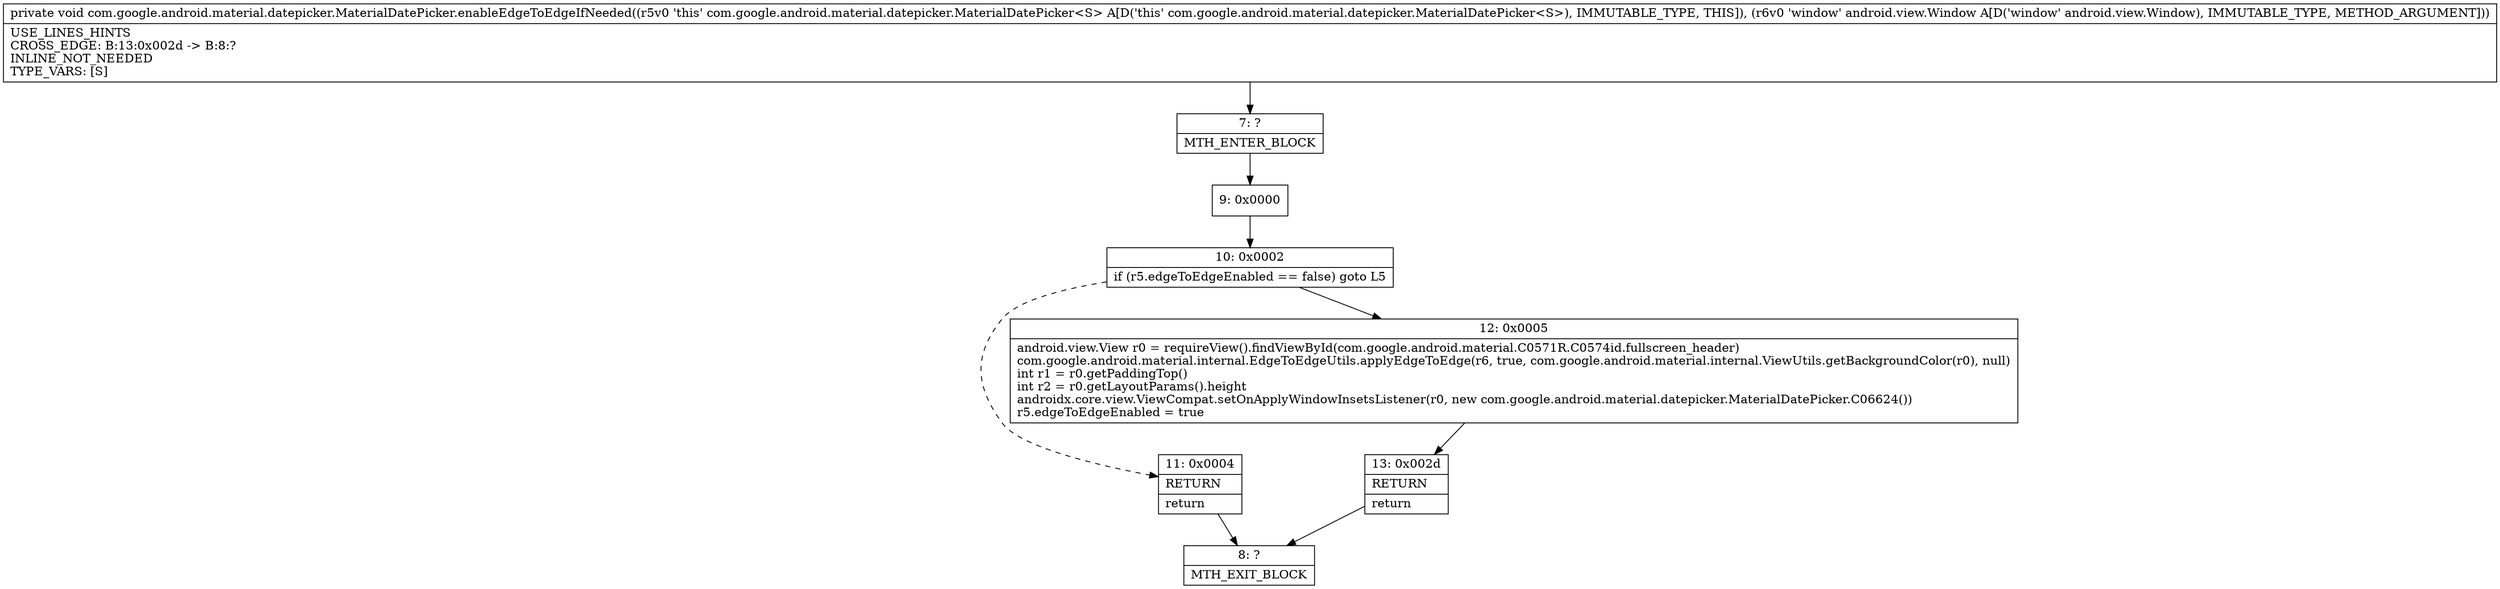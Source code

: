 digraph "CFG forcom.google.android.material.datepicker.MaterialDatePicker.enableEdgeToEdgeIfNeeded(Landroid\/view\/Window;)V" {
Node_7 [shape=record,label="{7\:\ ?|MTH_ENTER_BLOCK\l}"];
Node_9 [shape=record,label="{9\:\ 0x0000}"];
Node_10 [shape=record,label="{10\:\ 0x0002|if (r5.edgeToEdgeEnabled == false) goto L5\l}"];
Node_11 [shape=record,label="{11\:\ 0x0004|RETURN\l|return\l}"];
Node_8 [shape=record,label="{8\:\ ?|MTH_EXIT_BLOCK\l}"];
Node_12 [shape=record,label="{12\:\ 0x0005|android.view.View r0 = requireView().findViewById(com.google.android.material.C0571R.C0574id.fullscreen_header)\lcom.google.android.material.internal.EdgeToEdgeUtils.applyEdgeToEdge(r6, true, com.google.android.material.internal.ViewUtils.getBackgroundColor(r0), null)\lint r1 = r0.getPaddingTop()\lint r2 = r0.getLayoutParams().height\landroidx.core.view.ViewCompat.setOnApplyWindowInsetsListener(r0, new com.google.android.material.datepicker.MaterialDatePicker.C06624())\lr5.edgeToEdgeEnabled = true\l}"];
Node_13 [shape=record,label="{13\:\ 0x002d|RETURN\l|return\l}"];
MethodNode[shape=record,label="{private void com.google.android.material.datepicker.MaterialDatePicker.enableEdgeToEdgeIfNeeded((r5v0 'this' com.google.android.material.datepicker.MaterialDatePicker\<S\> A[D('this' com.google.android.material.datepicker.MaterialDatePicker\<S\>), IMMUTABLE_TYPE, THIS]), (r6v0 'window' android.view.Window A[D('window' android.view.Window), IMMUTABLE_TYPE, METHOD_ARGUMENT]))  | USE_LINES_HINTS\lCROSS_EDGE: B:13:0x002d \-\> B:8:?\lINLINE_NOT_NEEDED\lTYPE_VARS: [S]\l}"];
MethodNode -> Node_7;Node_7 -> Node_9;
Node_9 -> Node_10;
Node_10 -> Node_11[style=dashed];
Node_10 -> Node_12;
Node_11 -> Node_8;
Node_12 -> Node_13;
Node_13 -> Node_8;
}

